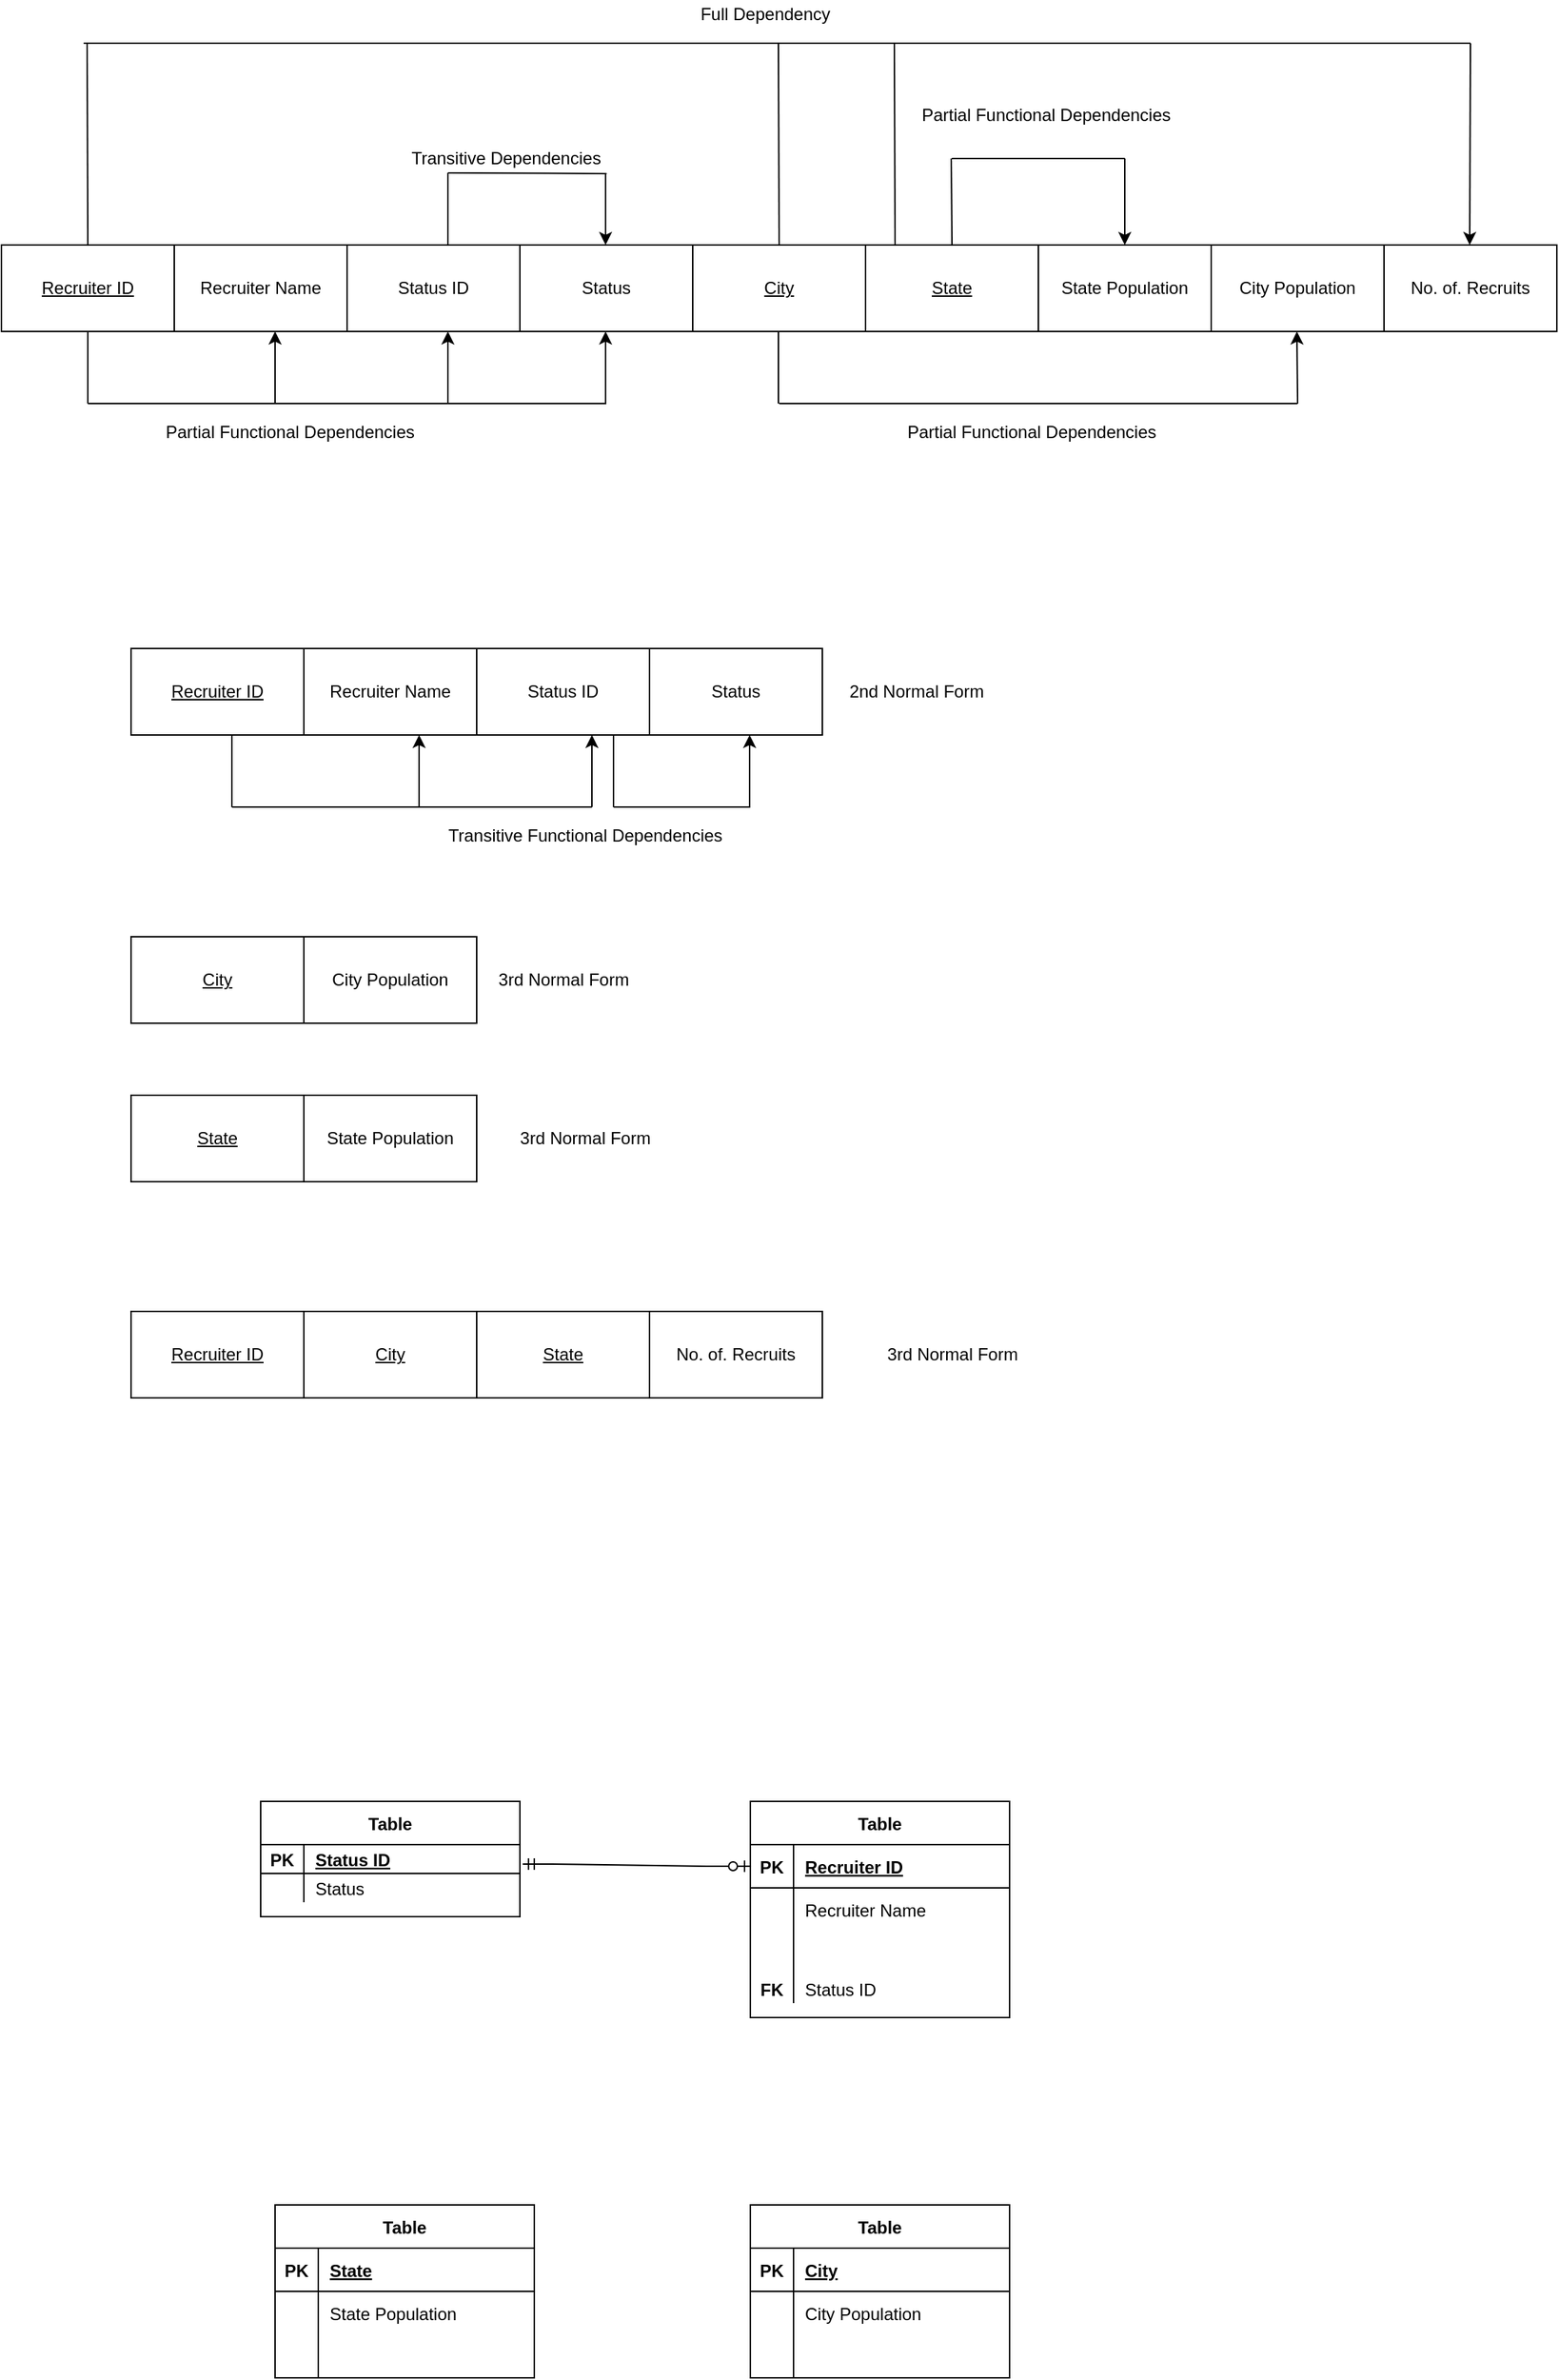 <mxfile version="13.8.5" type="github"><diagram id="1Cwxznqa2lQuZdHYWZF9" name="Page-1"><mxGraphModel dx="898" dy="1590" grid="1" gridSize="10" guides="1" tooltips="1" connect="1" arrows="1" fold="1" page="1" pageScale="1" pageWidth="850" pageHeight="1100" math="0" shadow="0"><root><mxCell id="0"/><mxCell id="1" parent="0"/><mxCell id="T1rTc3u7TIuY4dWn9lFY-1" value="&lt;u&gt;Recruiter ID&lt;/u&gt;" style="rounded=0;whiteSpace=wrap;html=1;" vertex="1" parent="1"><mxGeometry x="20" y="50" width="120" height="60" as="geometry"/></mxCell><mxCell id="T1rTc3u7TIuY4dWn9lFY-2" value="Recruiter Name" style="rounded=0;whiteSpace=wrap;html=1;" vertex="1" parent="1"><mxGeometry x="140" y="50" width="120" height="60" as="geometry"/></mxCell><mxCell id="T1rTc3u7TIuY4dWn9lFY-3" value="Status" style="rounded=0;whiteSpace=wrap;html=1;" vertex="1" parent="1"><mxGeometry x="380" y="50" width="120" height="60" as="geometry"/></mxCell><mxCell id="T1rTc3u7TIuY4dWn9lFY-4" value="Status ID" style="rounded=0;whiteSpace=wrap;html=1;" vertex="1" parent="1"><mxGeometry x="260" y="50" width="120" height="60" as="geometry"/></mxCell><mxCell id="T1rTc3u7TIuY4dWn9lFY-5" value="&lt;u&gt;City&lt;/u&gt;" style="rounded=0;whiteSpace=wrap;html=1;" vertex="1" parent="1"><mxGeometry x="500" y="50" width="120" height="60" as="geometry"/></mxCell><mxCell id="T1rTc3u7TIuY4dWn9lFY-6" value="&lt;u&gt;State&lt;/u&gt;" style="rounded=0;whiteSpace=wrap;html=1;" vertex="1" parent="1"><mxGeometry x="620" y="50" width="120" height="60" as="geometry"/></mxCell><mxCell id="T1rTc3u7TIuY4dWn9lFY-7" value="State Population" style="rounded=0;whiteSpace=wrap;html=1;" vertex="1" parent="1"><mxGeometry x="740" y="50" width="120" height="60" as="geometry"/></mxCell><mxCell id="T1rTc3u7TIuY4dWn9lFY-8" value="City Population" style="rounded=0;whiteSpace=wrap;html=1;" vertex="1" parent="1"><mxGeometry x="860" y="50" width="120" height="60" as="geometry"/></mxCell><mxCell id="T1rTc3u7TIuY4dWn9lFY-9" value="No. of. Recruits" style="rounded=0;whiteSpace=wrap;html=1;" vertex="1" parent="1"><mxGeometry x="980" y="50" width="120" height="60" as="geometry"/></mxCell><mxCell id="T1rTc3u7TIuY4dWn9lFY-14" value="" style="endArrow=none;html=1;entryX=0.5;entryY=1;entryDx=0;entryDy=0;" edge="1" parent="1" target="T1rTc3u7TIuY4dWn9lFY-1"><mxGeometry width="50" height="50" relative="1" as="geometry"><mxPoint x="80" y="160" as="sourcePoint"/><mxPoint x="90" y="120" as="targetPoint"/></mxGeometry></mxCell><mxCell id="T1rTc3u7TIuY4dWn9lFY-17" value="" style="endArrow=none;html=1;" edge="1" parent="1"><mxGeometry width="50" height="50" relative="1" as="geometry"><mxPoint x="559.5" y="160" as="sourcePoint"/><mxPoint x="559.5" y="110" as="targetPoint"/></mxGeometry></mxCell><mxCell id="T1rTc3u7TIuY4dWn9lFY-18" value="" style="endArrow=none;html=1;" edge="1" parent="1"><mxGeometry width="50" height="50" relative="1" as="geometry"><mxPoint x="680" y="50" as="sourcePoint"/><mxPoint x="679.5" y="-10" as="targetPoint"/></mxGeometry></mxCell><mxCell id="T1rTc3u7TIuY4dWn9lFY-24" value="" style="endArrow=none;html=1;" edge="1" parent="1"><mxGeometry width="50" height="50" relative="1" as="geometry"><mxPoint x="80" y="160" as="sourcePoint"/><mxPoint x="440" y="160" as="targetPoint"/></mxGeometry></mxCell><mxCell id="T1rTc3u7TIuY4dWn9lFY-25" value="Partial Functional Dependencies" style="text;html=1;align=center;verticalAlign=middle;resizable=0;points=[];autosize=1;" vertex="1" parent="1"><mxGeometry x="125" y="170" width="190" height="20" as="geometry"/></mxCell><mxCell id="T1rTc3u7TIuY4dWn9lFY-27" value="" style="endArrow=none;html=1;entryX=0.968;entryY=1.023;entryDx=0;entryDy=0;entryPerimeter=0;" edge="1" parent="1" target="T1rTc3u7TIuY4dWn9lFY-41"><mxGeometry width="50" height="50" relative="1" as="geometry"><mxPoint x="330" as="sourcePoint"/><mxPoint x="410" as="targetPoint"/></mxGeometry></mxCell><mxCell id="T1rTc3u7TIuY4dWn9lFY-28" value="" style="endArrow=none;html=1;" edge="1" parent="1"><mxGeometry width="50" height="50" relative="1" as="geometry"><mxPoint x="680" y="-10" as="sourcePoint"/><mxPoint x="800" y="-10" as="targetPoint"/></mxGeometry></mxCell><mxCell id="T1rTc3u7TIuY4dWn9lFY-29" value="Partial Functional Dependencies" style="text;html=1;align=center;verticalAlign=middle;resizable=0;points=[];autosize=1;" vertex="1" parent="1"><mxGeometry x="640" y="170" width="190" height="20" as="geometry"/></mxCell><mxCell id="T1rTc3u7TIuY4dWn9lFY-30" value="" style="endArrow=none;html=1;" edge="1" parent="1"><mxGeometry width="50" height="50" relative="1" as="geometry"><mxPoint x="560" y="160" as="sourcePoint"/><mxPoint x="920" y="160" as="targetPoint"/></mxGeometry></mxCell><mxCell id="T1rTc3u7TIuY4dWn9lFY-31" value="" style="endArrow=classic;html=1;" edge="1" parent="1"><mxGeometry width="50" height="50" relative="1" as="geometry"><mxPoint x="920" y="160" as="sourcePoint"/><mxPoint x="919.5" y="110" as="targetPoint"/></mxGeometry></mxCell><mxCell id="T1rTc3u7TIuY4dWn9lFY-32" value="" style="endArrow=classic;html=1;entryX=0.5;entryY=0;entryDx=0;entryDy=0;" edge="1" parent="1" target="T1rTc3u7TIuY4dWn9lFY-7"><mxGeometry width="50" height="50" relative="1" as="geometry"><mxPoint x="800" y="-10" as="sourcePoint"/><mxPoint x="780" y="-110" as="targetPoint"/></mxGeometry></mxCell><mxCell id="T1rTc3u7TIuY4dWn9lFY-33" value="Partial Functional Dependencies" style="text;html=1;align=center;verticalAlign=middle;resizable=0;points=[];autosize=1;" vertex="1" parent="1"><mxGeometry x="650" y="-50" width="190" height="20" as="geometry"/></mxCell><mxCell id="T1rTc3u7TIuY4dWn9lFY-34" value="" style="endArrow=classic;html=1;entryX=0.5;entryY=0;entryDx=0;entryDy=0;" edge="1" parent="1"><mxGeometry width="50" height="50" relative="1" as="geometry"><mxPoint x="1040" y="-90" as="sourcePoint"/><mxPoint x="1039.5" y="50" as="targetPoint"/></mxGeometry></mxCell><mxCell id="T1rTc3u7TIuY4dWn9lFY-35" value="" style="endArrow=none;html=1;" edge="1" parent="1"><mxGeometry width="50" height="50" relative="1" as="geometry"><mxPoint x="77.091" y="-90" as="sourcePoint"/><mxPoint x="1040" y="-90" as="targetPoint"/></mxGeometry></mxCell><mxCell id="T1rTc3u7TIuY4dWn9lFY-36" value="" style="endArrow=none;html=1;entryX=0.5;entryY=1;entryDx=0;entryDy=0;" edge="1" parent="1"><mxGeometry width="50" height="50" relative="1" as="geometry"><mxPoint x="80" y="50" as="sourcePoint"/><mxPoint x="79.5" y="-90" as="targetPoint"/></mxGeometry></mxCell><mxCell id="T1rTc3u7TIuY4dWn9lFY-38" value="" style="endArrow=none;html=1;entryX=0.5;entryY=1;entryDx=0;entryDy=0;" edge="1" parent="1"><mxGeometry width="50" height="50" relative="1" as="geometry"><mxPoint x="560" y="50" as="sourcePoint"/><mxPoint x="559.5" y="-90" as="targetPoint"/></mxGeometry></mxCell><mxCell id="T1rTc3u7TIuY4dWn9lFY-39" value="" style="endArrow=none;html=1;entryX=0.5;entryY=1;entryDx=0;entryDy=0;" edge="1" parent="1"><mxGeometry width="50" height="50" relative="1" as="geometry"><mxPoint x="640.5" y="50" as="sourcePoint"/><mxPoint x="640" y="-90" as="targetPoint"/></mxGeometry></mxCell><mxCell id="T1rTc3u7TIuY4dWn9lFY-40" value="Full Dependency" style="text;html=1;align=center;verticalAlign=middle;resizable=0;points=[];autosize=1;" vertex="1" parent="1"><mxGeometry x="495" y="-120" width="110" height="20" as="geometry"/></mxCell><mxCell id="T1rTc3u7TIuY4dWn9lFY-41" value="Transitive Dependencies" style="text;html=1;align=center;verticalAlign=middle;resizable=0;points=[];autosize=1;" vertex="1" parent="1"><mxGeometry x="295" y="-20" width="150" height="20" as="geometry"/></mxCell><mxCell id="T1rTc3u7TIuY4dWn9lFY-43" value="" style="endArrow=none;html=1;" edge="1" parent="1"><mxGeometry width="50" height="50" relative="1" as="geometry"><mxPoint x="330" y="50" as="sourcePoint"/><mxPoint x="330" as="targetPoint"/></mxGeometry></mxCell><mxCell id="T1rTc3u7TIuY4dWn9lFY-44" value="" style="endArrow=classic;html=1;" edge="1" parent="1"><mxGeometry width="50" height="50" relative="1" as="geometry"><mxPoint x="439.5" as="sourcePoint"/><mxPoint x="439.5" y="50" as="targetPoint"/></mxGeometry></mxCell><mxCell id="T1rTc3u7TIuY4dWn9lFY-45" value="" style="endArrow=classic;html=1;" edge="1" parent="1"><mxGeometry width="50" height="50" relative="1" as="geometry"><mxPoint x="439.5" y="160" as="sourcePoint"/><mxPoint x="439.5" y="110" as="targetPoint"/></mxGeometry></mxCell><mxCell id="T1rTc3u7TIuY4dWn9lFY-46" value="" style="endArrow=classic;html=1;" edge="1" parent="1"><mxGeometry width="50" height="50" relative="1" as="geometry"><mxPoint x="330" y="160" as="sourcePoint"/><mxPoint x="330" y="110" as="targetPoint"/></mxGeometry></mxCell><mxCell id="T1rTc3u7TIuY4dWn9lFY-47" value="" style="endArrow=classic;html=1;" edge="1" parent="1"><mxGeometry width="50" height="50" relative="1" as="geometry"><mxPoint x="210" y="160" as="sourcePoint"/><mxPoint x="210" y="110" as="targetPoint"/></mxGeometry></mxCell><mxCell id="T1rTc3u7TIuY4dWn9lFY-49" value="&lt;u&gt;Recruiter ID&lt;/u&gt;" style="rounded=0;whiteSpace=wrap;html=1;" vertex="1" parent="1"><mxGeometry x="110" y="330" width="120" height="60" as="geometry"/></mxCell><mxCell id="T1rTc3u7TIuY4dWn9lFY-50" value="Recruiter Name" style="rounded=0;whiteSpace=wrap;html=1;" vertex="1" parent="1"><mxGeometry x="230" y="330" width="120" height="60" as="geometry"/></mxCell><mxCell id="T1rTc3u7TIuY4dWn9lFY-51" value="Status" style="rounded=0;whiteSpace=wrap;html=1;" vertex="1" parent="1"><mxGeometry x="470" y="330" width="120" height="60" as="geometry"/></mxCell><mxCell id="T1rTc3u7TIuY4dWn9lFY-52" value="Status ID" style="rounded=0;whiteSpace=wrap;html=1;" vertex="1" parent="1"><mxGeometry x="350" y="330" width="120" height="60" as="geometry"/></mxCell><mxCell id="T1rTc3u7TIuY4dWn9lFY-53" value="&lt;u&gt;City&lt;/u&gt;" style="rounded=0;whiteSpace=wrap;html=1;" vertex="1" parent="1"><mxGeometry x="110" y="530" width="120" height="60" as="geometry"/></mxCell><mxCell id="T1rTc3u7TIuY4dWn9lFY-54" value="City Population" style="rounded=0;whiteSpace=wrap;html=1;" vertex="1" parent="1"><mxGeometry x="230" y="530" width="120" height="60" as="geometry"/></mxCell><mxCell id="T1rTc3u7TIuY4dWn9lFY-55" value="&lt;u&gt;State&lt;/u&gt;" style="rounded=0;whiteSpace=wrap;html=1;" vertex="1" parent="1"><mxGeometry x="110" y="640" width="120" height="60" as="geometry"/></mxCell><mxCell id="T1rTc3u7TIuY4dWn9lFY-56" value="State Population" style="rounded=0;whiteSpace=wrap;html=1;" vertex="1" parent="1"><mxGeometry x="230" y="640" width="120" height="60" as="geometry"/></mxCell><mxCell id="T1rTc3u7TIuY4dWn9lFY-57" value="&lt;u&gt;Recruiter ID&lt;/u&gt;" style="rounded=0;whiteSpace=wrap;html=1;" vertex="1" parent="1"><mxGeometry x="110" y="790" width="120" height="60" as="geometry"/></mxCell><mxCell id="T1rTc3u7TIuY4dWn9lFY-58" value="&lt;u&gt;City&lt;/u&gt;" style="rounded=0;whiteSpace=wrap;html=1;" vertex="1" parent="1"><mxGeometry x="230" y="790" width="120" height="60" as="geometry"/></mxCell><mxCell id="T1rTc3u7TIuY4dWn9lFY-59" value="&lt;u&gt;State&lt;/u&gt;" style="rounded=0;whiteSpace=wrap;html=1;" vertex="1" parent="1"><mxGeometry x="350" y="790" width="120" height="60" as="geometry"/></mxCell><mxCell id="T1rTc3u7TIuY4dWn9lFY-60" value="No. of. Recruits" style="rounded=0;whiteSpace=wrap;html=1;" vertex="1" parent="1"><mxGeometry x="470" y="790" width="120" height="60" as="geometry"/></mxCell><mxCell id="T1rTc3u7TIuY4dWn9lFY-61" value="3rd Normal Form" style="text;html=1;align=center;verticalAlign=middle;resizable=0;points=[];autosize=1;" vertex="1" parent="1"><mxGeometry x="625" y="810" width="110" height="20" as="geometry"/></mxCell><mxCell id="T1rTc3u7TIuY4dWn9lFY-62" value="3rd Normal Form" style="text;html=1;align=center;verticalAlign=middle;resizable=0;points=[];autosize=1;" vertex="1" parent="1"><mxGeometry x="355" y="550" width="110" height="20" as="geometry"/></mxCell><mxCell id="T1rTc3u7TIuY4dWn9lFY-63" value="3rd Normal Form" style="text;html=1;align=center;verticalAlign=middle;resizable=0;points=[];autosize=1;" vertex="1" parent="1"><mxGeometry x="370" y="660" width="110" height="20" as="geometry"/></mxCell><mxCell id="T1rTc3u7TIuY4dWn9lFY-64" value="2nd Normal Form" style="text;html=1;align=center;verticalAlign=middle;resizable=0;points=[];autosize=1;" vertex="1" parent="1"><mxGeometry x="600" y="350" width="110" height="20" as="geometry"/></mxCell><mxCell id="T1rTc3u7TIuY4dWn9lFY-65" value="" style="endArrow=none;html=1;entryX=0.5;entryY=1;entryDx=0;entryDy=0;" edge="1" parent="1"><mxGeometry width="50" height="50" relative="1" as="geometry"><mxPoint x="180" y="440" as="sourcePoint"/><mxPoint x="180" y="390" as="targetPoint"/></mxGeometry></mxCell><mxCell id="T1rTc3u7TIuY4dWn9lFY-66" value="" style="endArrow=none;html=1;" edge="1" parent="1"><mxGeometry width="50" height="50" relative="1" as="geometry"><mxPoint x="180" y="440" as="sourcePoint"/><mxPoint x="430" y="440" as="targetPoint"/></mxGeometry></mxCell><mxCell id="T1rTc3u7TIuY4dWn9lFY-67" value="" style="endArrow=classic;html=1;" edge="1" parent="1"><mxGeometry width="50" height="50" relative="1" as="geometry"><mxPoint x="539.5" y="440" as="sourcePoint"/><mxPoint x="539.5" y="390" as="targetPoint"/></mxGeometry></mxCell><mxCell id="T1rTc3u7TIuY4dWn9lFY-68" value="" style="endArrow=classic;html=1;" edge="1" parent="1"><mxGeometry width="50" height="50" relative="1" as="geometry"><mxPoint x="430" y="440" as="sourcePoint"/><mxPoint x="430" y="390" as="targetPoint"/></mxGeometry></mxCell><mxCell id="T1rTc3u7TIuY4dWn9lFY-69" value="" style="endArrow=classic;html=1;" edge="1" parent="1"><mxGeometry width="50" height="50" relative="1" as="geometry"><mxPoint x="310" y="440" as="sourcePoint"/><mxPoint x="310" y="390" as="targetPoint"/></mxGeometry></mxCell><mxCell id="T1rTc3u7TIuY4dWn9lFY-71" value="" style="endArrow=none;html=1;entryX=0.5;entryY=1;entryDx=0;entryDy=0;" edge="1" parent="1"><mxGeometry width="50" height="50" relative="1" as="geometry"><mxPoint x="445" y="440" as="sourcePoint"/><mxPoint x="445" y="390" as="targetPoint"/></mxGeometry></mxCell><mxCell id="T1rTc3u7TIuY4dWn9lFY-72" value="" style="endArrow=none;html=1;" edge="1" parent="1"><mxGeometry width="50" height="50" relative="1" as="geometry"><mxPoint x="445" y="440" as="sourcePoint"/><mxPoint x="540" y="440" as="targetPoint"/></mxGeometry></mxCell><mxCell id="T1rTc3u7TIuY4dWn9lFY-73" value="Transitive Functional Dependencies" style="text;html=1;align=center;verticalAlign=middle;resizable=0;points=[];autosize=1;" vertex="1" parent="1"><mxGeometry x="320" y="450" width="210" height="20" as="geometry"/></mxCell><mxCell id="T1rTc3u7TIuY4dWn9lFY-74" value="Table" style="shape=table;startSize=30;container=1;collapsible=1;childLayout=tableLayout;fixedRows=1;rowLines=0;fontStyle=1;align=center;resizeLast=1;" vertex="1" parent="1"><mxGeometry x="540" y="1130" width="180" height="150" as="geometry"/></mxCell><mxCell id="T1rTc3u7TIuY4dWn9lFY-75" value="" style="shape=partialRectangle;collapsible=0;dropTarget=0;pointerEvents=0;fillColor=none;top=0;left=0;bottom=1;right=0;points=[[0,0.5],[1,0.5]];portConstraint=eastwest;" vertex="1" parent="T1rTc3u7TIuY4dWn9lFY-74"><mxGeometry y="30" width="180" height="30" as="geometry"/></mxCell><mxCell id="T1rTc3u7TIuY4dWn9lFY-76" value="PK" style="shape=partialRectangle;connectable=0;fillColor=none;top=0;left=0;bottom=0;right=0;fontStyle=1;overflow=hidden;" vertex="1" parent="T1rTc3u7TIuY4dWn9lFY-75"><mxGeometry width="30" height="30" as="geometry"/></mxCell><mxCell id="T1rTc3u7TIuY4dWn9lFY-77" value="Recruiter ID" style="shape=partialRectangle;connectable=0;fillColor=none;top=0;left=0;bottom=0;right=0;align=left;spacingLeft=6;fontStyle=5;overflow=hidden;" vertex="1" parent="T1rTc3u7TIuY4dWn9lFY-75"><mxGeometry x="30" width="150" height="30" as="geometry"/></mxCell><mxCell id="T1rTc3u7TIuY4dWn9lFY-78" value="" style="shape=partialRectangle;collapsible=0;dropTarget=0;pointerEvents=0;fillColor=none;top=0;left=0;bottom=0;right=0;points=[[0,0.5],[1,0.5]];portConstraint=eastwest;" vertex="1" parent="T1rTc3u7TIuY4dWn9lFY-74"><mxGeometry y="60" width="180" height="30" as="geometry"/></mxCell><mxCell id="T1rTc3u7TIuY4dWn9lFY-79" value="" style="shape=partialRectangle;connectable=0;fillColor=none;top=0;left=0;bottom=0;right=0;editable=1;overflow=hidden;" vertex="1" parent="T1rTc3u7TIuY4dWn9lFY-78"><mxGeometry width="30" height="30" as="geometry"/></mxCell><mxCell id="T1rTc3u7TIuY4dWn9lFY-80" value="Recruiter Name" style="shape=partialRectangle;connectable=0;fillColor=none;top=0;left=0;bottom=0;right=0;align=left;spacingLeft=6;overflow=hidden;" vertex="1" parent="T1rTc3u7TIuY4dWn9lFY-78"><mxGeometry x="30" width="150" height="30" as="geometry"/></mxCell><mxCell id="T1rTc3u7TIuY4dWn9lFY-84" value="" style="shape=partialRectangle;collapsible=0;dropTarget=0;pointerEvents=0;fillColor=none;top=0;left=0;bottom=0;right=0;points=[[0,0.5],[1,0.5]];portConstraint=eastwest;" vertex="1" parent="T1rTc3u7TIuY4dWn9lFY-74"><mxGeometry y="90" width="180" height="30" as="geometry"/></mxCell><mxCell id="T1rTc3u7TIuY4dWn9lFY-85" value="" style="shape=partialRectangle;connectable=0;fillColor=none;top=0;left=0;bottom=0;right=0;editable=1;overflow=hidden;" vertex="1" parent="T1rTc3u7TIuY4dWn9lFY-84"><mxGeometry width="30" height="30" as="geometry"/></mxCell><mxCell id="T1rTc3u7TIuY4dWn9lFY-86" value="" style="shape=partialRectangle;connectable=0;fillColor=none;top=0;left=0;bottom=0;right=0;align=left;spacingLeft=6;overflow=hidden;" vertex="1" parent="T1rTc3u7TIuY4dWn9lFY-84"><mxGeometry x="30" width="150" height="30" as="geometry"/></mxCell><mxCell id="T1rTc3u7TIuY4dWn9lFY-81" value="" style="shape=partialRectangle;collapsible=0;dropTarget=0;pointerEvents=0;fillColor=none;top=0;left=0;bottom=0;right=0;points=[[0,0.5],[1,0.5]];portConstraint=eastwest;" vertex="1" parent="T1rTc3u7TIuY4dWn9lFY-74"><mxGeometry y="120" width="180" height="20" as="geometry"/></mxCell><mxCell id="T1rTc3u7TIuY4dWn9lFY-82" value="FK" style="shape=partialRectangle;connectable=0;fillColor=none;top=0;left=0;bottom=0;right=0;editable=1;overflow=hidden;fontStyle=1" vertex="1" parent="T1rTc3u7TIuY4dWn9lFY-81"><mxGeometry width="30" height="20" as="geometry"/></mxCell><mxCell id="T1rTc3u7TIuY4dWn9lFY-83" value="Status ID" style="shape=partialRectangle;connectable=0;fillColor=none;top=0;left=0;bottom=0;right=0;align=left;spacingLeft=6;overflow=hidden;" vertex="1" parent="T1rTc3u7TIuY4dWn9lFY-81"><mxGeometry x="30" width="150" height="20" as="geometry"/></mxCell><mxCell id="T1rTc3u7TIuY4dWn9lFY-87" value="Table" style="shape=table;startSize=30;container=1;collapsible=1;childLayout=tableLayout;fixedRows=1;rowLines=0;fontStyle=1;align=center;resizeLast=1;" vertex="1" parent="1"><mxGeometry x="540" y="1410" width="180" height="120" as="geometry"/></mxCell><mxCell id="T1rTc3u7TIuY4dWn9lFY-88" value="" style="shape=partialRectangle;collapsible=0;dropTarget=0;pointerEvents=0;fillColor=none;top=0;left=0;bottom=1;right=0;points=[[0,0.5],[1,0.5]];portConstraint=eastwest;" vertex="1" parent="T1rTc3u7TIuY4dWn9lFY-87"><mxGeometry y="30" width="180" height="30" as="geometry"/></mxCell><mxCell id="T1rTc3u7TIuY4dWn9lFY-89" value="PK" style="shape=partialRectangle;connectable=0;fillColor=none;top=0;left=0;bottom=0;right=0;fontStyle=1;overflow=hidden;" vertex="1" parent="T1rTc3u7TIuY4dWn9lFY-88"><mxGeometry width="30" height="30" as="geometry"/></mxCell><mxCell id="T1rTc3u7TIuY4dWn9lFY-90" value="City" style="shape=partialRectangle;connectable=0;fillColor=none;top=0;left=0;bottom=0;right=0;align=left;spacingLeft=6;fontStyle=5;overflow=hidden;" vertex="1" parent="T1rTc3u7TIuY4dWn9lFY-88"><mxGeometry x="30" width="150" height="30" as="geometry"/></mxCell><mxCell id="T1rTc3u7TIuY4dWn9lFY-91" value="" style="shape=partialRectangle;collapsible=0;dropTarget=0;pointerEvents=0;fillColor=none;top=0;left=0;bottom=0;right=0;points=[[0,0.5],[1,0.5]];portConstraint=eastwest;" vertex="1" parent="T1rTc3u7TIuY4dWn9lFY-87"><mxGeometry y="60" width="180" height="30" as="geometry"/></mxCell><mxCell id="T1rTc3u7TIuY4dWn9lFY-92" value="" style="shape=partialRectangle;connectable=0;fillColor=none;top=0;left=0;bottom=0;right=0;editable=1;overflow=hidden;" vertex="1" parent="T1rTc3u7TIuY4dWn9lFY-91"><mxGeometry width="30" height="30" as="geometry"/></mxCell><mxCell id="T1rTc3u7TIuY4dWn9lFY-93" value="City Population" style="shape=partialRectangle;connectable=0;fillColor=none;top=0;left=0;bottom=0;right=0;align=left;spacingLeft=6;overflow=hidden;" vertex="1" parent="T1rTc3u7TIuY4dWn9lFY-91"><mxGeometry x="30" width="150" height="30" as="geometry"/></mxCell><mxCell id="T1rTc3u7TIuY4dWn9lFY-94" value="" style="shape=partialRectangle;collapsible=0;dropTarget=0;pointerEvents=0;fillColor=none;top=0;left=0;bottom=0;right=0;points=[[0,0.5],[1,0.5]];portConstraint=eastwest;" vertex="1" parent="T1rTc3u7TIuY4dWn9lFY-87"><mxGeometry y="90" width="180" height="30" as="geometry"/></mxCell><mxCell id="T1rTc3u7TIuY4dWn9lFY-95" value="" style="shape=partialRectangle;connectable=0;fillColor=none;top=0;left=0;bottom=0;right=0;editable=1;overflow=hidden;" vertex="1" parent="T1rTc3u7TIuY4dWn9lFY-94"><mxGeometry width="30" height="30" as="geometry"/></mxCell><mxCell id="T1rTc3u7TIuY4dWn9lFY-96" value="" style="shape=partialRectangle;connectable=0;fillColor=none;top=0;left=0;bottom=0;right=0;align=left;spacingLeft=6;overflow=hidden;" vertex="1" parent="T1rTc3u7TIuY4dWn9lFY-94"><mxGeometry x="30" width="150" height="30" as="geometry"/></mxCell><mxCell id="T1rTc3u7TIuY4dWn9lFY-100" value="Table" style="shape=table;startSize=30;container=1;collapsible=1;childLayout=tableLayout;fixedRows=1;rowLines=0;fontStyle=1;align=center;resizeLast=1;" vertex="1" parent="1"><mxGeometry x="210" y="1410" width="180" height="120" as="geometry"/></mxCell><mxCell id="T1rTc3u7TIuY4dWn9lFY-101" value="" style="shape=partialRectangle;collapsible=0;dropTarget=0;pointerEvents=0;fillColor=none;top=0;left=0;bottom=1;right=0;points=[[0,0.5],[1,0.5]];portConstraint=eastwest;" vertex="1" parent="T1rTc3u7TIuY4dWn9lFY-100"><mxGeometry y="30" width="180" height="30" as="geometry"/></mxCell><mxCell id="T1rTc3u7TIuY4dWn9lFY-102" value="PK" style="shape=partialRectangle;connectable=0;fillColor=none;top=0;left=0;bottom=0;right=0;fontStyle=1;overflow=hidden;" vertex="1" parent="T1rTc3u7TIuY4dWn9lFY-101"><mxGeometry width="30" height="30" as="geometry"/></mxCell><mxCell id="T1rTc3u7TIuY4dWn9lFY-103" value="State" style="shape=partialRectangle;connectable=0;fillColor=none;top=0;left=0;bottom=0;right=0;align=left;spacingLeft=6;fontStyle=5;overflow=hidden;" vertex="1" parent="T1rTc3u7TIuY4dWn9lFY-101"><mxGeometry x="30" width="150" height="30" as="geometry"/></mxCell><mxCell id="T1rTc3u7TIuY4dWn9lFY-104" value="" style="shape=partialRectangle;collapsible=0;dropTarget=0;pointerEvents=0;fillColor=none;top=0;left=0;bottom=0;right=0;points=[[0,0.5],[1,0.5]];portConstraint=eastwest;" vertex="1" parent="T1rTc3u7TIuY4dWn9lFY-100"><mxGeometry y="60" width="180" height="30" as="geometry"/></mxCell><mxCell id="T1rTc3u7TIuY4dWn9lFY-105" value="" style="shape=partialRectangle;connectable=0;fillColor=none;top=0;left=0;bottom=0;right=0;editable=1;overflow=hidden;" vertex="1" parent="T1rTc3u7TIuY4dWn9lFY-104"><mxGeometry width="30" height="30" as="geometry"/></mxCell><mxCell id="T1rTc3u7TIuY4dWn9lFY-106" value="State Population" style="shape=partialRectangle;connectable=0;fillColor=none;top=0;left=0;bottom=0;right=0;align=left;spacingLeft=6;overflow=hidden;" vertex="1" parent="T1rTc3u7TIuY4dWn9lFY-104"><mxGeometry x="30" width="150" height="30" as="geometry"/></mxCell><mxCell id="T1rTc3u7TIuY4dWn9lFY-107" value="" style="shape=partialRectangle;collapsible=0;dropTarget=0;pointerEvents=0;fillColor=none;top=0;left=0;bottom=0;right=0;points=[[0,0.5],[1,0.5]];portConstraint=eastwest;" vertex="1" parent="T1rTc3u7TIuY4dWn9lFY-100"><mxGeometry y="90" width="180" height="30" as="geometry"/></mxCell><mxCell id="T1rTc3u7TIuY4dWn9lFY-108" value="" style="shape=partialRectangle;connectable=0;fillColor=none;top=0;left=0;bottom=0;right=0;editable=1;overflow=hidden;" vertex="1" parent="T1rTc3u7TIuY4dWn9lFY-107"><mxGeometry width="30" height="30" as="geometry"/></mxCell><mxCell id="T1rTc3u7TIuY4dWn9lFY-109" value="" style="shape=partialRectangle;connectable=0;fillColor=none;top=0;left=0;bottom=0;right=0;align=left;spacingLeft=6;overflow=hidden;" vertex="1" parent="T1rTc3u7TIuY4dWn9lFY-107"><mxGeometry x="30" width="150" height="30" as="geometry"/></mxCell><mxCell id="T1rTc3u7TIuY4dWn9lFY-110" value="Table" style="shape=table;startSize=30;container=1;collapsible=1;childLayout=tableLayout;fixedRows=1;rowLines=0;fontStyle=1;align=center;resizeLast=1;" vertex="1" parent="1"><mxGeometry x="200" y="1130" width="180" height="80" as="geometry"/></mxCell><mxCell id="T1rTc3u7TIuY4dWn9lFY-111" value="" style="shape=partialRectangle;collapsible=0;dropTarget=0;pointerEvents=0;fillColor=none;top=0;left=0;bottom=1;right=0;points=[[0,0.5],[1,0.5]];portConstraint=eastwest;" vertex="1" parent="T1rTc3u7TIuY4dWn9lFY-110"><mxGeometry y="30" width="180" height="20" as="geometry"/></mxCell><mxCell id="T1rTc3u7TIuY4dWn9lFY-112" value="PK" style="shape=partialRectangle;connectable=0;fillColor=none;top=0;left=0;bottom=0;right=0;fontStyle=1;overflow=hidden;" vertex="1" parent="T1rTc3u7TIuY4dWn9lFY-111"><mxGeometry width="30" height="20" as="geometry"/></mxCell><mxCell id="T1rTc3u7TIuY4dWn9lFY-113" value="Status ID" style="shape=partialRectangle;connectable=0;fillColor=none;top=0;left=0;bottom=0;right=0;align=left;spacingLeft=6;fontStyle=5;overflow=hidden;" vertex="1" parent="T1rTc3u7TIuY4dWn9lFY-111"><mxGeometry x="30" width="150" height="20" as="geometry"/></mxCell><mxCell id="T1rTc3u7TIuY4dWn9lFY-120" value="" style="shape=partialRectangle;collapsible=0;dropTarget=0;pointerEvents=0;fillColor=none;top=0;left=0;bottom=0;right=0;points=[[0,0.5],[1,0.5]];portConstraint=eastwest;" vertex="1" parent="T1rTc3u7TIuY4dWn9lFY-110"><mxGeometry y="50" width="180" height="20" as="geometry"/></mxCell><mxCell id="T1rTc3u7TIuY4dWn9lFY-121" value="" style="shape=partialRectangle;connectable=0;fillColor=none;top=0;left=0;bottom=0;right=0;editable=1;overflow=hidden;fontStyle=1" vertex="1" parent="T1rTc3u7TIuY4dWn9lFY-120"><mxGeometry width="30" height="20" as="geometry"/></mxCell><mxCell id="T1rTc3u7TIuY4dWn9lFY-122" value="Status" style="shape=partialRectangle;connectable=0;fillColor=none;top=0;left=0;bottom=0;right=0;align=left;spacingLeft=6;overflow=hidden;" vertex="1" parent="T1rTc3u7TIuY4dWn9lFY-120"><mxGeometry x="30" width="150" height="20" as="geometry"/></mxCell><mxCell id="T1rTc3u7TIuY4dWn9lFY-127" value="" style="edgeStyle=entityRelationEdgeStyle;fontSize=12;html=1;endArrow=ERzeroToOne;startArrow=ERmandOne;exitX=1.011;exitY=-0.323;exitDx=0;exitDy=0;entryX=0;entryY=0.5;entryDx=0;entryDy=0;exitPerimeter=0;" edge="1" parent="1" source="T1rTc3u7TIuY4dWn9lFY-120" target="T1rTc3u7TIuY4dWn9lFY-75"><mxGeometry width="100" height="100" relative="1" as="geometry"><mxPoint x="410" y="1350" as="sourcePoint"/><mxPoint x="510" y="1250" as="targetPoint"/></mxGeometry></mxCell></root></mxGraphModel></diagram></mxfile>